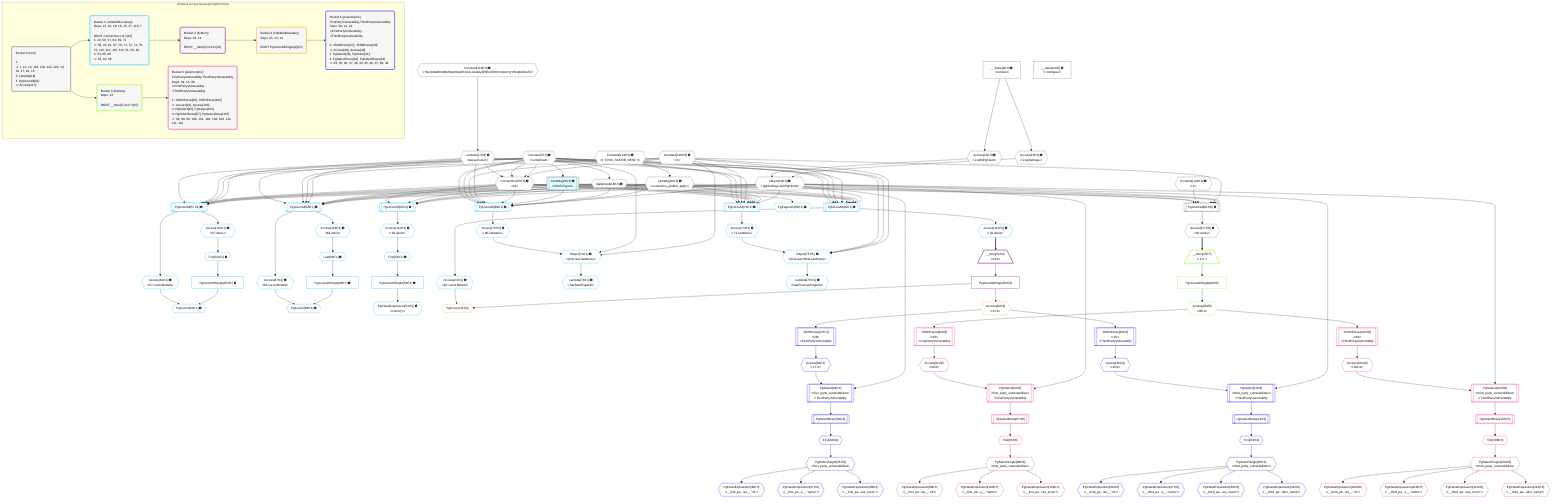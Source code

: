 %%{init: {'themeVariables': { 'fontSize': '12px'}}}%%
graph TD
    classDef path fill:#eee,stroke:#000,color:#000
    classDef plan fill:#fff,stroke-width:1px,color:#000
    classDef itemplan fill:#fff,stroke-width:2px,color:#000
    classDef unbatchedplan fill:#dff,stroke-width:1px,color:#000
    classDef sideeffectplan fill:#fcc,stroke-width:2px,color:#000
    classDef bucket fill:#f6f6f6,color:#000,stroke-width:2px,text-align:left


    %% plan dependencies
    PgUnionAll81[["PgUnionAll[81∈0] ➊"]]:::plan
    Object14{{"Object[14∈0] ➊<br />ᐸ{pgSettings,withPgClient}ᐳ"}}:::plan
    Lambda16{{"Lambda[16∈0] ➊<br />ᐸextractList_grafast_applyᐳ"}}:::plan
    Constant118{{"Constant[118∈0] ➊<br />ᐸ3ᐳ"}}:::plan
    Constant122{{"Constant[122∈0] ➊<br />ᐸ1ᐳ"}}:::plan
    ApplyInput18{{"ApplyInput[18∈0] ➊"}}:::plan
    Lambda19[["Lambda[19∈0] ➊<br />ᐸlimitToTypesᐳ"]]:::unbatchedplan
    Object14 & Lambda16 & Constant118 & Constant122 & ApplyInput18 & Lambda19 --> PgUnionAll81
    Connection15{{"Connection[15∈0] ➊<br />ᐸ11ᐳ"}}:::plan
    Constant7{{"Constant[7∈0] ➊<br />ᐸundefinedᐳ"}}:::plan
    Lambda17{{"Lambda[17∈0] ➊<br />ᐸparseCursorᐳ"}}:::plan
    Constant118 & Constant7 & Constant7 & Lambda17 --> Connection15
    Access12{{"Access[12∈0] ➊<br />ᐸ2.pgSettingsᐳ"}}:::plan
    Access13{{"Access[13∈0] ➊<br />ᐸ2.withPgClientᐳ"}}:::plan
    Access12 & Access13 --> Object14
    __Value2["__Value[2∈0] ➊<br />ᐸcontextᐳ"]:::plan
    __Value2 --> Access12
    __Value2 --> Access13
    Constant124{{"Constant[124∈0] ➊<br />ᐸ[ 'CVSS_SCORE_DESC' ]ᐳ"}}:::plan
    Constant124 --> Lambda16
    Constant119{{"Constant[119∈0] ➊<br />ᐸ'WyJkNGRlODQ2NjQ3IiwiMTAiLCJUaGlyZFBhcnR5VnVsbmVyYWJpbGl0eSIᐳ"}}:::plan
    Constant119 --> Lambda17
    Constant7 --> ApplyInput18
    Constant7 --> Lambda19
    Access117{{"Access[117∈0] ➊<br />ᐸ81.itemsᐳ"}}:::plan
    PgUnionAll81 --> Access117
    __Value4["__Value[4∈0] ➊<br />ᐸrootValueᐳ"]:::plan
    PgUnionAll20[["PgUnionAll[20∈1] ➊"]]:::plan
    Object14 & Lambda16 & ApplyInput18 & Lambda19 & Connection15 & Lambda17 & Constant118 & Constant7 & Constant7 --> PgUnionAll20
    PgUnionAll57[["PgUnionAll[57∈1] ➊"]]:::plan
    Object14 & Lambda16 & ApplyInput18 & Lambda19 & Connection15 & Lambda17 & Constant118 & Constant7 & Constant7 --> PgUnionAll57
    PgUnionAll63[["PgUnionAll[63∈1] ➊"]]:::plan
    Object14 & Lambda16 & ApplyInput18 & Lambda19 & Connection15 & Lambda17 & Constant118 & Constant7 & Constant7 --> PgUnionAll63
    PgUnionAll69[["PgUnionAll[69∈1] ➊"]]:::plan
    Object14 & Lambda16 & ApplyInput18 & Lambda19 & Connection15 & Lambda17 & Constant118 & Constant7 & Constant7 --> PgUnionAll69
    PgUnionAll73[["PgUnionAll[73∈1] ➊"]]:::plan
    Object14 & Lambda16 & ApplyInput18 & Lambda19 & Connection15 & Lambda17 & Constant118 & Constant7 & Constant7 --> PgUnionAll73
    PgUnionAll50[["PgUnionAll[50∈1] ➊"]]:::plan
    Object14 & Lambda16 & ApplyInput18 & Lambda19 & Connection15 --> PgUnionAll50
    Object75{{"Object[75∈1] ➊<br />ᐸ{first,last,offset,hasMore}ᐳ"}}:::plan
    Access74{{"Access[74∈1] ➊<br />ᐸ73.hasMoreᐳ"}}:::plan
    Constant118 & Constant7 & Constant7 & Access74 --> Object75
    Object71{{"Object[71∈1] ➊<br />ᐸ{first,last,hasMore}ᐳ"}}:::plan
    Access70{{"Access[70∈1] ➊<br />ᐸ69.hasMoreᐳ"}}:::plan
    Constant118 & Constant7 & Access70 --> Object71
    PgCursor62{{"PgCursor[62∈1] ➊"}}:::plan
    PgUnionAllSingle60["PgUnionAllSingle[60∈1] ➊"]:::plan
    Access61{{"Access[61∈1] ➊<br />ᐸ57.cursorDetailsᐳ"}}:::plan
    PgUnionAllSingle60 & Access61 --> PgCursor62
    PgCursor68{{"PgCursor[68∈1] ➊"}}:::plan
    PgUnionAllSingle66["PgUnionAllSingle[66∈1] ➊"]:::plan
    Access67{{"Access[67∈1] ➊<br />ᐸ63.cursorDetailsᐳ"}}:::plan
    PgUnionAllSingle66 & Access67 --> PgCursor68
    Access24{{"Access[24∈1] ➊<br />ᐸ20.cursorDetailsᐳ"}}:::plan
    PgUnionAll20 --> Access24
    First51{{"First[51∈1] ➊"}}:::plan
    Access114{{"Access[114∈1] ➊<br />ᐸ50.itemsᐳ"}}:::plan
    Access114 --> First51
    PgUnionAllSingle53["PgUnionAllSingle[53∈1] ➊"]:::plan
    First51 --> PgUnionAllSingle53
    PgClassExpression54{{"PgClassExpression[54∈1] ➊<br />ᐸcount(*)ᐳ"}}:::plan
    PgUnionAllSingle53 --> PgClassExpression54
    PgPageInfo56{{"PgPageInfo[56∈1] ➊"}}:::plan
    Connection15 --> PgPageInfo56
    First58{{"First[58∈1] ➊"}}:::plan
    Access115{{"Access[115∈1] ➊<br />ᐸ57.itemsᐳ"}}:::plan
    Access115 --> First58
    First58 --> PgUnionAllSingle60
    PgUnionAll57 --> Access61
    Last64{{"Last[64∈1] ➊"}}:::plan
    Access116{{"Access[116∈1] ➊<br />ᐸ63.itemsᐳ"}}:::plan
    Access116 --> Last64
    Last64 --> PgUnionAllSingle66
    PgUnionAll63 --> Access67
    PgUnionAll69 --> Access70
    Lambda72{{"Lambda[72∈1] ➊<br />ᐸhasNextPageCbᐳ"}}:::plan
    Object71 --> Lambda72
    PgUnionAll73 --> Access74
    Lambda76{{"Lambda[76∈1] ➊<br />ᐸhasPreviousPageCbᐳ"}}:::plan
    Object75 --> Lambda76
    Access113{{"Access[113∈1] ➊<br />ᐸ20.itemsᐳ"}}:::plan
    PgUnionAll20 --> Access113
    PgUnionAll50 --> Access114
    PgUnionAll57 --> Access115
    PgUnionAll63 --> Access116
    __Item22[/"__Item[22∈2]<br />ᐸ113ᐳ"\]:::itemplan
    Access113 ==> __Item22
    PgUnionAllSingle23["PgUnionAllSingle[23∈2]"]:::plan
    __Item22 --> PgUnionAllSingle23
    PgCursor25{{"PgCursor[25∈3]"}}:::plan
    PgUnionAllSingle23 & Access24 --> PgCursor25
    Access26{{"Access[26∈3]<br />ᐸ23.1ᐳ"}}:::plan
    PgUnionAllSingle23 --> Access26
    PgSelect29[["PgSelect[29∈4]<br />ᐸfirst_party_vulnerabilitiesᐳ<br />ᐳFirstPartyVulnerability"]]:::plan
    Access28{{"Access[28∈4]<br />ᐸ27.0ᐳ"}}:::plan
    Object14 & Access28 --> PgSelect29
    PgSelect41[["PgSelect[41∈4]<br />ᐸthird_party_vulnerabilitiesᐳ<br />ᐳThirdPartyVulnerability"]]:::plan
    Access40{{"Access[40∈4]<br />ᐸ39.0ᐳ"}}:::plan
    Object14 & Access40 --> PgSelect41
    JSONParse27[["JSONParse[27∈4]<br />ᐸ26ᐳ<br />ᐳFirstPartyVulnerability"]]:::plan
    Access26 --> JSONParse27
    JSONParse27 --> Access28
    First33{{"First[33∈4]"}}:::plan
    PgSelectRows34[["PgSelectRows[34∈4]"]]:::plan
    PgSelectRows34 --> First33
    PgSelect29 --> PgSelectRows34
    PgSelectSingle35{{"PgSelectSingle[35∈4]<br />ᐸfirst_party_vulnerabilitiesᐳ"}}:::plan
    First33 --> PgSelectSingle35
    PgClassExpression36{{"PgClassExpression[36∈4]<br />ᐸ__first_pa...ies__.”id”ᐳ"}}:::plan
    PgSelectSingle35 --> PgClassExpression36
    PgClassExpression37{{"PgClassExpression[37∈4]<br />ᐸ__first_pa...s__.”name”ᐳ"}}:::plan
    PgSelectSingle35 --> PgClassExpression37
    PgClassExpression38{{"PgClassExpression[38∈4]<br />ᐸ__first_pa...vss_score”ᐳ"}}:::plan
    PgSelectSingle35 --> PgClassExpression38
    JSONParse39[["JSONParse[39∈4]<br />ᐸ26ᐳ<br />ᐳThirdPartyVulnerability"]]:::plan
    Access26 --> JSONParse39
    JSONParse39 --> Access40
    First43{{"First[43∈4]"}}:::plan
    PgSelectRows44[["PgSelectRows[44∈4]"]]:::plan
    PgSelectRows44 --> First43
    PgSelect41 --> PgSelectRows44
    PgSelectSingle45{{"PgSelectSingle[45∈4]<br />ᐸthird_party_vulnerabilitiesᐳ"}}:::plan
    First43 --> PgSelectSingle45
    PgClassExpression46{{"PgClassExpression[46∈4]<br />ᐸ__third_pa...ies__.”id”ᐳ"}}:::plan
    PgSelectSingle45 --> PgClassExpression46
    PgClassExpression47{{"PgClassExpression[47∈4]<br />ᐸ__third_pa...s__.”name”ᐳ"}}:::plan
    PgSelectSingle45 --> PgClassExpression47
    PgClassExpression48{{"PgClassExpression[48∈4]<br />ᐸ__third_pa...vss_score”ᐳ"}}:::plan
    PgSelectSingle45 --> PgClassExpression48
    PgClassExpression49{{"PgClassExpression[49∈4]<br />ᐸ__third_pa...ndor_name”ᐳ"}}:::plan
    PgSelectSingle45 --> PgClassExpression49
    __Item87[/"__Item[87∈5]<br />ᐸ117ᐳ"\]:::itemplan
    Access117 ==> __Item87
    PgUnionAllSingle88["PgUnionAllSingle[88∈5]"]:::plan
    __Item87 --> PgUnionAllSingle88
    Access89{{"Access[89∈5]<br />ᐸ88.1ᐳ"}}:::plan
    PgUnionAllSingle88 --> Access89
    PgSelect92[["PgSelect[92∈6]<br />ᐸfirst_party_vulnerabilitiesᐳ<br />ᐳFirstPartyVulnerability"]]:::plan
    Access91{{"Access[91∈6]<br />ᐸ90.0ᐳ"}}:::plan
    Object14 & Access91 --> PgSelect92
    PgSelect104[["PgSelect[104∈6]<br />ᐸthird_party_vulnerabilitiesᐳ<br />ᐳThirdPartyVulnerability"]]:::plan
    Access103{{"Access[103∈6]<br />ᐸ102.0ᐳ"}}:::plan
    Object14 & Access103 --> PgSelect104
    JSONParse90[["JSONParse[90∈6]<br />ᐸ89ᐳ<br />ᐳFirstPartyVulnerability"]]:::plan
    Access89 --> JSONParse90
    JSONParse90 --> Access91
    First96{{"First[96∈6]"}}:::plan
    PgSelectRows97[["PgSelectRows[97∈6]"]]:::plan
    PgSelectRows97 --> First96
    PgSelect92 --> PgSelectRows97
    PgSelectSingle98{{"PgSelectSingle[98∈6]<br />ᐸfirst_party_vulnerabilitiesᐳ"}}:::plan
    First96 --> PgSelectSingle98
    PgClassExpression99{{"PgClassExpression[99∈6]<br />ᐸ__first_pa...ies__.”id”ᐳ"}}:::plan
    PgSelectSingle98 --> PgClassExpression99
    PgClassExpression100{{"PgClassExpression[100∈6]<br />ᐸ__first_pa...s__.”name”ᐳ"}}:::plan
    PgSelectSingle98 --> PgClassExpression100
    PgClassExpression101{{"PgClassExpression[101∈6]<br />ᐸ__first_pa...vss_score”ᐳ"}}:::plan
    PgSelectSingle98 --> PgClassExpression101
    JSONParse102[["JSONParse[102∈6]<br />ᐸ89ᐳ<br />ᐳThirdPartyVulnerability"]]:::plan
    Access89 --> JSONParse102
    JSONParse102 --> Access103
    First106{{"First[106∈6]"}}:::plan
    PgSelectRows107[["PgSelectRows[107∈6]"]]:::plan
    PgSelectRows107 --> First106
    PgSelect104 --> PgSelectRows107
    PgSelectSingle108{{"PgSelectSingle[108∈6]<br />ᐸthird_party_vulnerabilitiesᐳ"}}:::plan
    First106 --> PgSelectSingle108
    PgClassExpression109{{"PgClassExpression[109∈6]<br />ᐸ__third_pa...ies__.”id”ᐳ"}}:::plan
    PgSelectSingle108 --> PgClassExpression109
    PgClassExpression110{{"PgClassExpression[110∈6]<br />ᐸ__third_pa...s__.”name”ᐳ"}}:::plan
    PgSelectSingle108 --> PgClassExpression110
    PgClassExpression111{{"PgClassExpression[111∈6]<br />ᐸ__third_pa...vss_score”ᐳ"}}:::plan
    PgSelectSingle108 --> PgClassExpression111
    PgClassExpression112{{"PgClassExpression[112∈6]<br />ᐸ__third_pa...ndor_name”ᐳ"}}:::plan
    PgSelectSingle108 --> PgClassExpression112

    %% define steps

    subgraph "Buckets for queries/polymorphic/vulns"
    Bucket0("Bucket 0 (root)<br /><br />1: <br />ᐳ: 7, 12, 13, 118, 119, 122, 124, 14, 16, 17, 18, 15<br />2: Lambda[19]<br />3: PgUnionAll[81]<br />ᐳ: Access[117]"):::bucket
    classDef bucket0 stroke:#696969
    class Bucket0,__Value2,__Value4,Constant7,Access12,Access13,Object14,Connection15,Lambda16,Lambda17,ApplyInput18,Lambda19,PgUnionAll81,Access117,Constant118,Constant119,Constant122,Constant124 bucket0
    Bucket1("Bucket 1 (nullableBoundary)<br />Deps: 14, 16, 18, 19, 15, 17, 118, 7<br /><br />ROOT Connectionᐸ11ᐳ[15]<br />1: 20, 50, 57, 63, 69, 73<br />ᐳ: 56, 24, 61, 67, 70, 71, 72, 74, 75, 76, 113, 114, 115, 116, 51, 58, 64<br />2: 53, 60, 66<br />ᐳ: 54, 62, 68"):::bucket
    classDef bucket1 stroke:#00bfff
    class Bucket1,PgUnionAll20,Access24,PgUnionAll50,First51,PgUnionAllSingle53,PgClassExpression54,PgPageInfo56,PgUnionAll57,First58,PgUnionAllSingle60,Access61,PgCursor62,PgUnionAll63,Last64,PgUnionAllSingle66,Access67,PgCursor68,PgUnionAll69,Access70,Object71,Lambda72,PgUnionAll73,Access74,Object75,Lambda76,Access113,Access114,Access115,Access116 bucket1
    Bucket2("Bucket 2 (listItem)<br />Deps: 24, 14<br /><br />ROOT __Item{2}ᐸ113ᐳ[22]"):::bucket
    classDef bucket2 stroke:#7f007f
    class Bucket2,__Item22,PgUnionAllSingle23 bucket2
    Bucket3("Bucket 3 (nullableBoundary)<br />Deps: 23, 24, 14<br /><br />ROOT PgUnionAllSingle{2}[23]"):::bucket
    classDef bucket3 stroke:#ffa500
    class Bucket3,PgCursor25,Access26 bucket3
    Bucket4("Bucket 4 (polymorphic)<br />FirstPartyVulnerability,ThirdPartyVulnerability<br />Deps: 26, 14, 23<br />ᐳFirstPartyVulnerability<br />ᐳThirdPartyVulnerability<br /><br />1: JSONParse[27], JSONParse[39]<br />ᐳ: Access[28], Access[40]<br />2: PgSelect[29], PgSelect[41]<br />3: PgSelectRows[34], PgSelectRows[44]<br />ᐳ: 33, 35, 36, 37, 38, 43, 45, 46, 47, 48, 49"):::bucket
    classDef bucket4 stroke:#0000ff
    class Bucket4,JSONParse27,Access28,PgSelect29,First33,PgSelectRows34,PgSelectSingle35,PgClassExpression36,PgClassExpression37,PgClassExpression38,JSONParse39,Access40,PgSelect41,First43,PgSelectRows44,PgSelectSingle45,PgClassExpression46,PgClassExpression47,PgClassExpression48,PgClassExpression49 bucket4
    Bucket5("Bucket 5 (listItem)<br />Deps: 14<br /><br />ROOT __Item{5}ᐸ117ᐳ[87]"):::bucket
    classDef bucket5 stroke:#7fff00
    class Bucket5,__Item87,PgUnionAllSingle88,Access89 bucket5
    Bucket6("Bucket 6 (polymorphic)<br />FirstPartyVulnerability,ThirdPartyVulnerability<br />Deps: 89, 14, 88<br />ᐳFirstPartyVulnerability<br />ᐳThirdPartyVulnerability<br /><br />1: JSONParse[90], JSONParse[102]<br />ᐳ: Access[91], Access[103]<br />2: PgSelect[92], PgSelect[104]<br />3: PgSelectRows[97], PgSelectRows[107]<br />ᐳ: 96, 98, 99, 100, 101, 106, 108, 109, 110, 111, 112"):::bucket
    classDef bucket6 stroke:#ff1493
    class Bucket6,JSONParse90,Access91,PgSelect92,First96,PgSelectRows97,PgSelectSingle98,PgClassExpression99,PgClassExpression100,PgClassExpression101,JSONParse102,Access103,PgSelect104,First106,PgSelectRows107,PgSelectSingle108,PgClassExpression109,PgClassExpression110,PgClassExpression111,PgClassExpression112 bucket6
    Bucket0 --> Bucket1 & Bucket5
    Bucket1 --> Bucket2
    Bucket2 --> Bucket3
    Bucket3 --> Bucket4
    Bucket5 --> Bucket6
    end